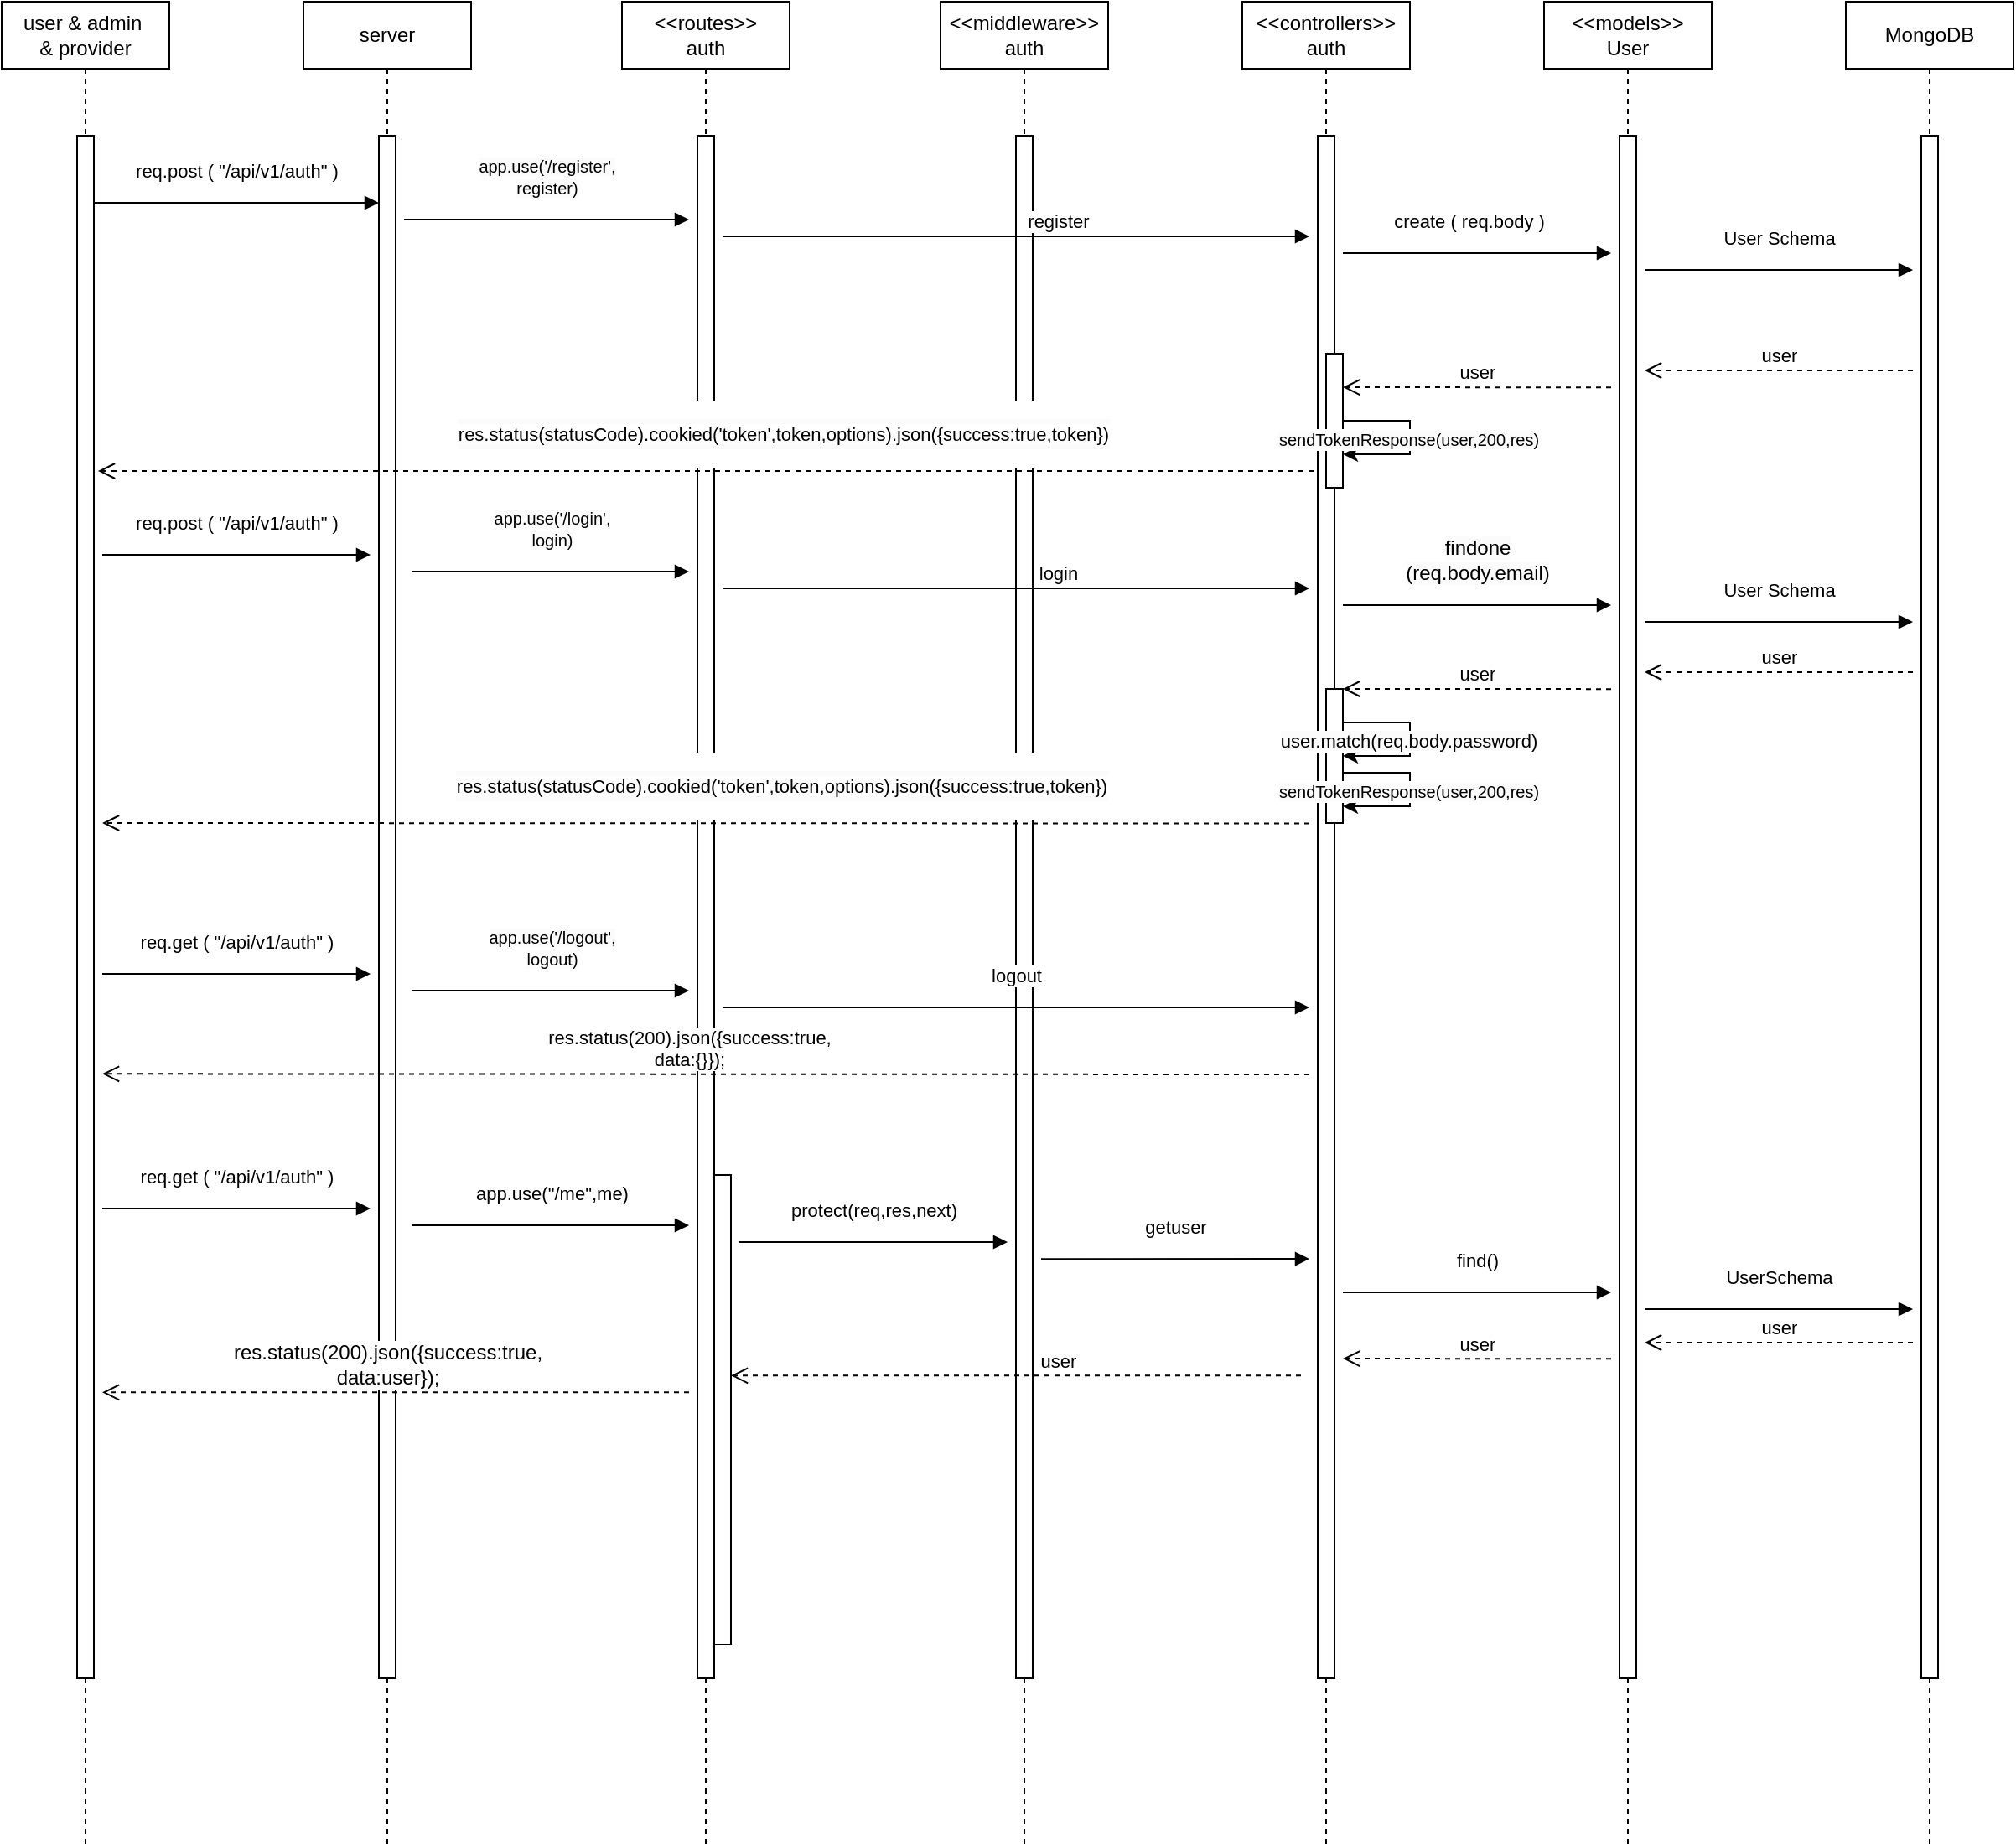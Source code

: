 <mxfile version="24.0.1" type="github">
  <diagram name="Page-1" id="2YBvvXClWsGukQMizWep">
    <mxGraphModel dx="2351" dy="1114" grid="1" gridSize="10" guides="1" tooltips="1" connect="1" arrows="1" fold="1" page="1" pageScale="1" pageWidth="850" pageHeight="1100" math="0" shadow="0">
      <root>
        <mxCell id="0" />
        <mxCell id="1" parent="0" />
        <mxCell id="aM9ryv3xv72pqoxQDRHE-5" value="server" style="shape=umlLifeline;perimeter=lifelinePerimeter;whiteSpace=wrap;html=1;container=0;dropTarget=0;collapsible=0;recursiveResize=0;outlineConnect=0;portConstraint=eastwest;newEdgeStyle={&quot;edgeStyle&quot;:&quot;elbowEdgeStyle&quot;,&quot;elbow&quot;:&quot;vertical&quot;,&quot;curved&quot;:0,&quot;rounded&quot;:0};" parent="1" vertex="1">
          <mxGeometry x="220" width="100" height="1100" as="geometry" />
        </mxCell>
        <mxCell id="aM9ryv3xv72pqoxQDRHE-6" value="" style="html=1;points=[];perimeter=orthogonalPerimeter;outlineConnect=0;targetShapes=umlLifeline;portConstraint=eastwest;newEdgeStyle={&quot;edgeStyle&quot;:&quot;elbowEdgeStyle&quot;,&quot;elbow&quot;:&quot;vertical&quot;,&quot;curved&quot;:0,&quot;rounded&quot;:0};" parent="aM9ryv3xv72pqoxQDRHE-5" vertex="1">
          <mxGeometry x="45" y="80" width="10" height="920" as="geometry" />
        </mxCell>
        <mxCell id="aM9ryv3xv72pqoxQDRHE-7" value="req.post ( &quot;/api/v1/auth&quot; )" style="html=1;verticalAlign=bottom;endArrow=block;edgeStyle=elbowEdgeStyle;elbow=vertical;curved=0;rounded=0;" parent="1" target="aM9ryv3xv72pqoxQDRHE-6" edge="1">
          <mxGeometry y="10" relative="1" as="geometry">
            <mxPoint x="95" y="120" as="sourcePoint" />
            <Array as="points">
              <mxPoint x="180" y="120" />
            </Array>
            <mxPoint as="offset" />
          </mxGeometry>
        </mxCell>
        <mxCell id="Cdip2eXrh4ikWAFANOAO-1" value="user &amp;amp; admin&amp;nbsp;&lt;div&gt;&amp;amp; provider&lt;/div&gt;" style="shape=umlLifeline;perimeter=lifelinePerimeter;whiteSpace=wrap;html=1;container=0;dropTarget=0;collapsible=0;recursiveResize=0;outlineConnect=0;portConstraint=eastwest;newEdgeStyle={&quot;edgeStyle&quot;:&quot;elbowEdgeStyle&quot;,&quot;elbow&quot;:&quot;vertical&quot;,&quot;curved&quot;:0,&quot;rounded&quot;:0};" vertex="1" parent="1">
          <mxGeometry x="40" width="100" height="1100" as="geometry" />
        </mxCell>
        <mxCell id="Cdip2eXrh4ikWAFANOAO-2" value="" style="html=1;points=[];perimeter=orthogonalPerimeter;outlineConnect=0;targetShapes=umlLifeline;portConstraint=eastwest;newEdgeStyle={&quot;edgeStyle&quot;:&quot;elbowEdgeStyle&quot;,&quot;elbow&quot;:&quot;vertical&quot;,&quot;curved&quot;:0,&quot;rounded&quot;:0};" vertex="1" parent="Cdip2eXrh4ikWAFANOAO-1">
          <mxGeometry x="45" y="80" width="10" height="920" as="geometry" />
        </mxCell>
        <mxCell id="Cdip2eXrh4ikWAFANOAO-3" value="&lt;span style=&quot;font-size: 10px; text-wrap: wrap; background-color: rgb(251, 251, 251);&quot;&gt;app.use(&#39;/register&#39;,&lt;/span&gt;&lt;br style=&quot;font-size: 10px; text-wrap: wrap; background-color: rgb(251, 251, 251);&quot;&gt;&lt;span style=&quot;font-size: 10px; text-wrap: wrap; background-color: rgb(251, 251, 251);&quot;&gt;register)&lt;/span&gt;" style="html=1;verticalAlign=bottom;endArrow=block;edgeStyle=elbowEdgeStyle;elbow=vertical;curved=0;rounded=0;" edge="1" parent="1">
          <mxGeometry y="10" relative="1" as="geometry">
            <mxPoint x="280" y="130" as="sourcePoint" />
            <Array as="points">
              <mxPoint x="365" y="130" />
            </Array>
            <mxPoint x="450" y="130" as="targetPoint" />
            <mxPoint as="offset" />
          </mxGeometry>
        </mxCell>
        <mxCell id="Cdip2eXrh4ikWAFANOAO-4" value="&amp;lt;&amp;lt;routes&amp;gt;&amp;gt;&lt;div&gt;auth&lt;/div&gt;" style="shape=umlLifeline;perimeter=lifelinePerimeter;whiteSpace=wrap;html=1;container=0;dropTarget=0;collapsible=0;recursiveResize=0;outlineConnect=0;portConstraint=eastwest;newEdgeStyle={&quot;edgeStyle&quot;:&quot;elbowEdgeStyle&quot;,&quot;elbow&quot;:&quot;vertical&quot;,&quot;curved&quot;:0,&quot;rounded&quot;:0};" vertex="1" parent="1">
          <mxGeometry x="410" width="100" height="1100" as="geometry" />
        </mxCell>
        <mxCell id="Cdip2eXrh4ikWAFANOAO-5" value="" style="html=1;points=[];perimeter=orthogonalPerimeter;outlineConnect=0;targetShapes=umlLifeline;portConstraint=eastwest;newEdgeStyle={&quot;edgeStyle&quot;:&quot;elbowEdgeStyle&quot;,&quot;elbow&quot;:&quot;vertical&quot;,&quot;curved&quot;:0,&quot;rounded&quot;:0};" vertex="1" parent="Cdip2eXrh4ikWAFANOAO-4">
          <mxGeometry x="45" y="80" width="10" height="920" as="geometry" />
        </mxCell>
        <mxCell id="Cdip2eXrh4ikWAFANOAO-6" value="&amp;lt;&amp;lt;middleware&amp;gt;&amp;gt;&lt;div&gt;auth&lt;/div&gt;" style="shape=umlLifeline;perimeter=lifelinePerimeter;whiteSpace=wrap;html=1;container=0;dropTarget=0;collapsible=0;recursiveResize=0;outlineConnect=0;portConstraint=eastwest;newEdgeStyle={&quot;edgeStyle&quot;:&quot;elbowEdgeStyle&quot;,&quot;elbow&quot;:&quot;vertical&quot;,&quot;curved&quot;:0,&quot;rounded&quot;:0};" vertex="1" parent="1">
          <mxGeometry x="600" width="100" height="1100" as="geometry" />
        </mxCell>
        <mxCell id="Cdip2eXrh4ikWAFANOAO-7" value="" style="html=1;points=[];perimeter=orthogonalPerimeter;outlineConnect=0;targetShapes=umlLifeline;portConstraint=eastwest;newEdgeStyle={&quot;edgeStyle&quot;:&quot;elbowEdgeStyle&quot;,&quot;elbow&quot;:&quot;vertical&quot;,&quot;curved&quot;:0,&quot;rounded&quot;:0};" vertex="1" parent="Cdip2eXrh4ikWAFANOAO-6">
          <mxGeometry x="45" y="80" width="10" height="920" as="geometry" />
        </mxCell>
        <mxCell id="Cdip2eXrh4ikWAFANOAO-8" value="register" style="html=1;verticalAlign=bottom;endArrow=block;edgeStyle=elbowEdgeStyle;elbow=vertical;curved=0;rounded=0;" edge="1" parent="1">
          <mxGeometry x="0.143" relative="1" as="geometry">
            <mxPoint x="470" y="140" as="sourcePoint" />
            <Array as="points">
              <mxPoint x="555" y="140" />
            </Array>
            <mxPoint x="820" y="140" as="targetPoint" />
            <mxPoint as="offset" />
          </mxGeometry>
        </mxCell>
        <mxCell id="Cdip2eXrh4ikWAFANOAO-11" value="&amp;lt;&amp;lt;controllers&amp;gt;&amp;gt;&lt;div&gt;auth&lt;/div&gt;" style="shape=umlLifeline;perimeter=lifelinePerimeter;whiteSpace=wrap;html=1;container=0;dropTarget=0;collapsible=0;recursiveResize=0;outlineConnect=0;portConstraint=eastwest;newEdgeStyle={&quot;edgeStyle&quot;:&quot;elbowEdgeStyle&quot;,&quot;elbow&quot;:&quot;vertical&quot;,&quot;curved&quot;:0,&quot;rounded&quot;:0};" vertex="1" parent="1">
          <mxGeometry x="780" width="100" height="1100" as="geometry" />
        </mxCell>
        <mxCell id="Cdip2eXrh4ikWAFANOAO-12" value="" style="html=1;points=[];perimeter=orthogonalPerimeter;outlineConnect=0;targetShapes=umlLifeline;portConstraint=eastwest;newEdgeStyle={&quot;edgeStyle&quot;:&quot;elbowEdgeStyle&quot;,&quot;elbow&quot;:&quot;vertical&quot;,&quot;curved&quot;:0,&quot;rounded&quot;:0};" vertex="1" parent="Cdip2eXrh4ikWAFANOAO-11">
          <mxGeometry x="45" y="80" width="10" height="920" as="geometry" />
        </mxCell>
        <mxCell id="Cdip2eXrh4ikWAFANOAO-105" value="" style="html=1;points=[];perimeter=orthogonalPerimeter;outlineConnect=0;targetShapes=umlLifeline;portConstraint=eastwest;newEdgeStyle={&quot;edgeStyle&quot;:&quot;elbowEdgeStyle&quot;,&quot;elbow&quot;:&quot;vertical&quot;,&quot;curved&quot;:0,&quot;rounded&quot;:0};" vertex="1" parent="Cdip2eXrh4ikWAFANOAO-11">
          <mxGeometry x="50" y="410" width="10" height="80" as="geometry" />
        </mxCell>
        <mxCell id="Cdip2eXrh4ikWAFANOAO-100" value="" style="endArrow=classic;html=1;rounded=0;" edge="1" parent="Cdip2eXrh4ikWAFANOAO-11">
          <mxGeometry width="50" height="50" relative="1" as="geometry">
            <mxPoint x="60" y="430" as="sourcePoint" />
            <mxPoint x="60" y="450" as="targetPoint" />
            <Array as="points">
              <mxPoint x="100" y="430" />
              <mxPoint x="100" y="450" />
            </Array>
          </mxGeometry>
        </mxCell>
        <mxCell id="Cdip2eXrh4ikWAFANOAO-102" value="&lt;span style=&quot;text-wrap: wrap; background-color: rgb(251, 251, 251);&quot;&gt;user.match(req.body.password)&lt;/span&gt;" style="edgeLabel;html=1;align=center;verticalAlign=middle;resizable=0;points=[];" vertex="1" connectable="0" parent="Cdip2eXrh4ikWAFANOAO-100">
          <mxGeometry x="0.009" y="-1" relative="1" as="geometry">
            <mxPoint as="offset" />
          </mxGeometry>
        </mxCell>
        <mxCell id="Cdip2eXrh4ikWAFANOAO-113" value="" style="html=1;points=[];perimeter=orthogonalPerimeter;outlineConnect=0;targetShapes=umlLifeline;portConstraint=eastwest;newEdgeStyle={&quot;edgeStyle&quot;:&quot;elbowEdgeStyle&quot;,&quot;elbow&quot;:&quot;vertical&quot;,&quot;curved&quot;:0,&quot;rounded&quot;:0};" vertex="1" parent="Cdip2eXrh4ikWAFANOAO-11">
          <mxGeometry x="50" y="210" width="10" height="80" as="geometry" />
        </mxCell>
        <mxCell id="Cdip2eXrh4ikWAFANOAO-106" value="" style="endArrow=classic;html=1;rounded=0;" edge="1" parent="Cdip2eXrh4ikWAFANOAO-11" target="Cdip2eXrh4ikWAFANOAO-105">
          <mxGeometry width="50" height="50" relative="1" as="geometry">
            <mxPoint x="60.0" y="420" as="sourcePoint" />
            <mxPoint x="60" y="440" as="targetPoint" />
            <Array as="points" />
          </mxGeometry>
        </mxCell>
        <mxCell id="Cdip2eXrh4ikWAFANOAO-108" value="" style="endArrow=classic;html=1;rounded=0;" edge="1" parent="Cdip2eXrh4ikWAFANOAO-11">
          <mxGeometry width="50" height="50" relative="1" as="geometry">
            <mxPoint x="60" y="460" as="sourcePoint" />
            <mxPoint x="60" y="480" as="targetPoint" />
            <Array as="points">
              <mxPoint x="100" y="460" />
              <mxPoint x="100" y="480" />
            </Array>
          </mxGeometry>
        </mxCell>
        <mxCell id="Cdip2eXrh4ikWAFANOAO-109" value="&lt;span style=&quot;font-size: 10px; text-wrap: wrap; background-color: rgb(251, 251, 251);&quot;&gt;sendTokenResponse(user,200,res)&lt;/span&gt;" style="edgeLabel;html=1;align=center;verticalAlign=middle;resizable=0;points=[];" vertex="1" connectable="0" parent="Cdip2eXrh4ikWAFANOAO-108">
          <mxGeometry x="0.009" y="-1" relative="1" as="geometry">
            <mxPoint as="offset" />
          </mxGeometry>
        </mxCell>
        <mxCell id="Cdip2eXrh4ikWAFANOAO-14" value="create ( req.body )" style="html=1;verticalAlign=bottom;endArrow=block;edgeStyle=elbowEdgeStyle;elbow=vertical;curved=0;rounded=0;" edge="1" parent="1">
          <mxGeometry x="-0.062" y="10" relative="1" as="geometry">
            <mxPoint x="840" y="150" as="sourcePoint" />
            <Array as="points">
              <mxPoint x="915" y="150" />
            </Array>
            <mxPoint x="1000" y="150" as="targetPoint" />
            <mxPoint as="offset" />
          </mxGeometry>
        </mxCell>
        <mxCell id="Cdip2eXrh4ikWAFANOAO-15" value="&amp;lt;&amp;lt;models&amp;gt;&amp;gt;&lt;div&gt;User&lt;/div&gt;" style="shape=umlLifeline;perimeter=lifelinePerimeter;whiteSpace=wrap;html=1;container=0;dropTarget=0;collapsible=0;recursiveResize=0;outlineConnect=0;portConstraint=eastwest;newEdgeStyle={&quot;edgeStyle&quot;:&quot;elbowEdgeStyle&quot;,&quot;elbow&quot;:&quot;vertical&quot;,&quot;curved&quot;:0,&quot;rounded&quot;:0};" vertex="1" parent="1">
          <mxGeometry x="960" width="100" height="1100" as="geometry" />
        </mxCell>
        <mxCell id="Cdip2eXrh4ikWAFANOAO-16" value="" style="html=1;points=[];perimeter=orthogonalPerimeter;outlineConnect=0;targetShapes=umlLifeline;portConstraint=eastwest;newEdgeStyle={&quot;edgeStyle&quot;:&quot;elbowEdgeStyle&quot;,&quot;elbow&quot;:&quot;vertical&quot;,&quot;curved&quot;:0,&quot;rounded&quot;:0};" vertex="1" parent="Cdip2eXrh4ikWAFANOAO-15">
          <mxGeometry x="45" y="80" width="10" height="920" as="geometry" />
        </mxCell>
        <mxCell id="Cdip2eXrh4ikWAFANOAO-17" value="MongoDB" style="shape=umlLifeline;perimeter=lifelinePerimeter;whiteSpace=wrap;html=1;container=0;dropTarget=0;collapsible=0;recursiveResize=0;outlineConnect=0;portConstraint=eastwest;newEdgeStyle={&quot;edgeStyle&quot;:&quot;elbowEdgeStyle&quot;,&quot;elbow&quot;:&quot;vertical&quot;,&quot;curved&quot;:0,&quot;rounded&quot;:0};" vertex="1" parent="1">
          <mxGeometry x="1140" width="100" height="1100" as="geometry" />
        </mxCell>
        <mxCell id="Cdip2eXrh4ikWAFANOAO-18" value="" style="html=1;points=[];perimeter=orthogonalPerimeter;outlineConnect=0;targetShapes=umlLifeline;portConstraint=eastwest;newEdgeStyle={&quot;edgeStyle&quot;:&quot;elbowEdgeStyle&quot;,&quot;elbow&quot;:&quot;vertical&quot;,&quot;curved&quot;:0,&quot;rounded&quot;:0};" vertex="1" parent="Cdip2eXrh4ikWAFANOAO-17">
          <mxGeometry x="45" y="80" width="10" height="920" as="geometry" />
        </mxCell>
        <mxCell id="Cdip2eXrh4ikWAFANOAO-19" value="User Schema" style="html=1;verticalAlign=bottom;endArrow=block;edgeStyle=elbowEdgeStyle;elbow=vertical;curved=0;rounded=0;" edge="1" parent="1">
          <mxGeometry y="10" relative="1" as="geometry">
            <mxPoint x="1020" y="160" as="sourcePoint" />
            <Array as="points">
              <mxPoint x="1095" y="160" />
            </Array>
            <mxPoint x="1180" y="160" as="targetPoint" />
            <mxPoint as="offset" />
          </mxGeometry>
        </mxCell>
        <mxCell id="Cdip2eXrh4ikWAFANOAO-22" value="user" style="html=1;verticalAlign=bottom;endArrow=open;dashed=1;endSize=8;edgeStyle=elbowEdgeStyle;elbow=vertical;curved=0;rounded=0;" edge="1" parent="1">
          <mxGeometry relative="1" as="geometry">
            <mxPoint x="1020" y="220" as="targetPoint" />
            <Array as="points" />
            <mxPoint x="1180" y="220" as="sourcePoint" />
            <mxPoint as="offset" />
          </mxGeometry>
        </mxCell>
        <mxCell id="Cdip2eXrh4ikWAFANOAO-23" value="user" style="html=1;verticalAlign=bottom;endArrow=open;dashed=1;endSize=8;edgeStyle=elbowEdgeStyle;elbow=vertical;curved=0;rounded=0;" edge="1" parent="1">
          <mxGeometry relative="1" as="geometry">
            <mxPoint x="840" y="230.14" as="targetPoint" />
            <Array as="points" />
            <mxPoint x="1000" y="230.14" as="sourcePoint" />
            <mxPoint as="offset" />
          </mxGeometry>
        </mxCell>
        <mxCell id="Cdip2eXrh4ikWAFANOAO-24" value="req.post ( &quot;/api/v1/auth&quot; )" style="html=1;verticalAlign=bottom;endArrow=block;edgeStyle=elbowEdgeStyle;elbow=vertical;curved=0;rounded=0;" edge="1" parent="1">
          <mxGeometry y="10" relative="1" as="geometry">
            <mxPoint x="100" y="330" as="sourcePoint" />
            <Array as="points">
              <mxPoint x="185" y="330" />
            </Array>
            <mxPoint x="260" y="330" as="targetPoint" />
            <mxPoint as="offset" />
          </mxGeometry>
        </mxCell>
        <mxCell id="Cdip2eXrh4ikWAFANOAO-25" value="&lt;p style=&quot;text-wrap: wrap; background-color: rgb(251, 251, 251); line-height: 18px;&quot;&gt;&lt;span style=&quot;background-color: rgb(255, 255, 255);&quot;&gt;res.status(statusCode).cookied(&#39;token&#39;,token,options).json({success:true,token})&lt;/span&gt;&lt;/p&gt;" style="html=1;verticalAlign=bottom;endArrow=open;dashed=1;endSize=8;edgeStyle=elbowEdgeStyle;elbow=vertical;curved=0;rounded=0;" edge="1" parent="1">
          <mxGeometry x="-0.125" relative="1" as="geometry">
            <mxPoint x="100" y="490" as="targetPoint" />
            <Array as="points">
              <mxPoint x="195" y="490" />
            </Array>
            <mxPoint x="820" y="490.27" as="sourcePoint" />
            <mxPoint as="offset" />
          </mxGeometry>
        </mxCell>
        <mxCell id="Cdip2eXrh4ikWAFANOAO-26" value="&lt;span style=&quot;font-size: 10px; text-wrap: wrap; background-color: rgb(251, 251, 251);&quot;&gt;app.use(&#39;/login&#39;,&lt;/span&gt;&lt;br style=&quot;font-size: 10px; text-wrap: wrap; background-color: rgb(251, 251, 251);&quot;&gt;&lt;span style=&quot;font-size: 10px; text-wrap: wrap; background-color: rgb(251, 251, 251);&quot;&gt;login)&lt;/span&gt;" style="html=1;verticalAlign=bottom;endArrow=block;edgeStyle=elbowEdgeStyle;elbow=vertical;curved=0;rounded=0;" edge="1" parent="1">
          <mxGeometry y="10" relative="1" as="geometry">
            <mxPoint x="285" y="340" as="sourcePoint" />
            <Array as="points">
              <mxPoint x="370" y="340" />
            </Array>
            <mxPoint x="450" y="340" as="targetPoint" />
            <mxPoint as="offset" />
          </mxGeometry>
        </mxCell>
        <mxCell id="Cdip2eXrh4ikWAFANOAO-28" value="login" style="html=1;verticalAlign=bottom;endArrow=block;edgeStyle=elbowEdgeStyle;elbow=vertical;curved=0;rounded=0;" edge="1" parent="1">
          <mxGeometry x="0.143" relative="1" as="geometry">
            <mxPoint x="470" y="350" as="sourcePoint" />
            <Array as="points">
              <mxPoint x="560" y="350" />
            </Array>
            <mxPoint x="820" y="350" as="targetPoint" />
            <mxPoint as="offset" />
          </mxGeometry>
        </mxCell>
        <mxCell id="Cdip2eXrh4ikWAFANOAO-29" value="&lt;span style=&quot;font-size: 12px; text-wrap: wrap; background-color: rgb(251, 251, 251);&quot;&gt;findone (req.body.email)&lt;/span&gt;" style="html=1;verticalAlign=bottom;endArrow=block;edgeStyle=elbowEdgeStyle;elbow=vertical;curved=0;rounded=0;" edge="1" parent="1">
          <mxGeometry y="10" relative="1" as="geometry">
            <mxPoint x="840" y="360" as="sourcePoint" />
            <Array as="points">
              <mxPoint x="920" y="360" />
            </Array>
            <mxPoint x="1000" y="360" as="targetPoint" />
            <mxPoint as="offset" />
          </mxGeometry>
        </mxCell>
        <mxCell id="Cdip2eXrh4ikWAFANOAO-30" value="User Schema" style="html=1;verticalAlign=bottom;endArrow=block;edgeStyle=elbowEdgeStyle;elbow=vertical;curved=0;rounded=0;" edge="1" parent="1">
          <mxGeometry y="10" relative="1" as="geometry">
            <mxPoint x="1020" y="370" as="sourcePoint" />
            <Array as="points">
              <mxPoint x="1100" y="370" />
            </Array>
            <mxPoint x="1180" y="370" as="targetPoint" />
            <mxPoint as="offset" />
          </mxGeometry>
        </mxCell>
        <mxCell id="Cdip2eXrh4ikWAFANOAO-32" value="user" style="html=1;verticalAlign=bottom;endArrow=open;dashed=1;endSize=8;edgeStyle=elbowEdgeStyle;elbow=vertical;curved=0;rounded=0;" edge="1" parent="1">
          <mxGeometry relative="1" as="geometry">
            <mxPoint x="1020" y="400" as="targetPoint" />
            <Array as="points" />
            <mxPoint x="1180" y="400" as="sourcePoint" />
            <mxPoint as="offset" />
          </mxGeometry>
        </mxCell>
        <mxCell id="Cdip2eXrh4ikWAFANOAO-58" value="req.get ( &quot;/api/v1/auth&quot; )" style="html=1;verticalAlign=bottom;endArrow=block;edgeStyle=elbowEdgeStyle;elbow=vertical;curved=0;rounded=0;" edge="1" parent="1">
          <mxGeometry y="10" relative="1" as="geometry">
            <mxPoint x="100" y="580" as="sourcePoint" />
            <Array as="points">
              <mxPoint x="185" y="580" />
            </Array>
            <mxPoint x="260" y="580" as="targetPoint" />
            <mxPoint as="offset" />
          </mxGeometry>
        </mxCell>
        <mxCell id="Cdip2eXrh4ikWAFANOAO-59" value="&lt;span style=&quot;text-wrap: wrap;&quot;&gt;&lt;font style=&quot;font-size: 11px;&quot;&gt;res.status(200).json({success:true, data:{}});&lt;/font&gt;&lt;/span&gt;" style="html=1;verticalAlign=bottom;endArrow=open;dashed=1;endSize=8;edgeStyle=elbowEdgeStyle;elbow=vertical;curved=0;rounded=0;" edge="1" parent="1">
          <mxGeometry x="0.029" relative="1" as="geometry">
            <mxPoint x="100" y="639.66" as="targetPoint" />
            <Array as="points">
              <mxPoint x="195" y="639.66" />
            </Array>
            <mxPoint x="820" y="640" as="sourcePoint" />
            <mxPoint as="offset" />
          </mxGeometry>
        </mxCell>
        <mxCell id="Cdip2eXrh4ikWAFANOAO-60" value="&lt;span style=&quot;font-size: 10px; text-wrap: wrap; background-color: rgb(251, 251, 251);&quot;&gt;app.use(&#39;/logout&#39;,&lt;/span&gt;&lt;br style=&quot;font-size: 10px; text-wrap: wrap; background-color: rgb(251, 251, 251);&quot;&gt;&lt;span style=&quot;font-size: 10px; text-wrap: wrap; background-color: rgb(251, 251, 251);&quot;&gt;logout)&lt;/span&gt;" style="html=1;verticalAlign=bottom;endArrow=block;edgeStyle=elbowEdgeStyle;elbow=vertical;curved=0;rounded=0;" edge="1" parent="1">
          <mxGeometry x="0.003" y="10" relative="1" as="geometry">
            <mxPoint x="285" y="590" as="sourcePoint" />
            <Array as="points">
              <mxPoint x="370" y="590" />
            </Array>
            <mxPoint x="450" y="590" as="targetPoint" />
            <mxPoint as="offset" />
          </mxGeometry>
        </mxCell>
        <mxCell id="Cdip2eXrh4ikWAFANOAO-61" value="logout" style="html=1;verticalAlign=bottom;endArrow=block;edgeStyle=elbowEdgeStyle;elbow=vertical;curved=0;rounded=0;" edge="1" parent="1">
          <mxGeometry y="10" relative="1" as="geometry">
            <mxPoint x="470" y="600" as="sourcePoint" />
            <Array as="points">
              <mxPoint x="560" y="600" />
            </Array>
            <mxPoint x="820" y="600" as="targetPoint" />
            <mxPoint as="offset" />
          </mxGeometry>
        </mxCell>
        <mxCell id="Cdip2eXrh4ikWAFANOAO-71" value="" style="html=1;points=[];perimeter=orthogonalPerimeter;outlineConnect=0;targetShapes=umlLifeline;portConstraint=eastwest;newEdgeStyle={&quot;edgeStyle&quot;:&quot;elbowEdgeStyle&quot;,&quot;elbow&quot;:&quot;vertical&quot;,&quot;curved&quot;:0,&quot;rounded&quot;:0};" vertex="1" parent="1">
          <mxGeometry x="465" y="700" width="10" height="280" as="geometry" />
        </mxCell>
        <mxCell id="Cdip2eXrh4ikWAFANOAO-72" value="req.get ( &quot;/api/v1/auth&quot; )" style="html=1;verticalAlign=bottom;endArrow=block;edgeStyle=elbowEdgeStyle;elbow=vertical;curved=0;rounded=0;" edge="1" parent="1">
          <mxGeometry y="10" relative="1" as="geometry">
            <mxPoint x="100" y="720" as="sourcePoint" />
            <Array as="points">
              <mxPoint x="185" y="720" />
            </Array>
            <mxPoint x="260" y="720" as="targetPoint" />
            <mxPoint as="offset" />
          </mxGeometry>
        </mxCell>
        <mxCell id="Cdip2eXrh4ikWAFANOAO-73" value="&lt;span style=&quot;font-size: 12px; text-wrap: wrap;&quot;&gt;res.status(200).json({success:true, data:user});&lt;/span&gt;" style="html=1;verticalAlign=bottom;endArrow=open;dashed=1;endSize=8;edgeStyle=elbowEdgeStyle;elbow=vertical;curved=0;rounded=0;" edge="1" parent="1">
          <mxGeometry x="0.029" relative="1" as="geometry">
            <mxPoint x="100" y="829.67" as="targetPoint" />
            <Array as="points">
              <mxPoint x="190" y="829.67" />
            </Array>
            <mxPoint x="450" y="829.67" as="sourcePoint" />
            <mxPoint as="offset" />
          </mxGeometry>
        </mxCell>
        <mxCell id="Cdip2eXrh4ikWAFANOAO-74" value="app.use(&quot;/me&quot;,me)" style="html=1;verticalAlign=bottom;endArrow=block;edgeStyle=elbowEdgeStyle;elbow=vertical;curved=0;rounded=0;" edge="1" parent="1">
          <mxGeometry x="0.003" y="10" relative="1" as="geometry">
            <mxPoint x="285" y="730" as="sourcePoint" />
            <Array as="points">
              <mxPoint x="370" y="730" />
            </Array>
            <mxPoint x="450" y="730" as="targetPoint" />
            <mxPoint as="offset" />
          </mxGeometry>
        </mxCell>
        <mxCell id="Cdip2eXrh4ikWAFANOAO-75" value="protect(req,res,next)" style="html=1;verticalAlign=bottom;endArrow=block;edgeStyle=elbowEdgeStyle;elbow=vertical;curved=0;rounded=0;" edge="1" parent="1">
          <mxGeometry y="10" relative="1" as="geometry">
            <mxPoint x="480" y="740" as="sourcePoint" />
            <Array as="points">
              <mxPoint x="560" y="740" />
            </Array>
            <mxPoint x="640" y="740" as="targetPoint" />
            <mxPoint as="offset" />
          </mxGeometry>
        </mxCell>
        <mxCell id="Cdip2eXrh4ikWAFANOAO-78" value="user" style="html=1;verticalAlign=bottom;endArrow=open;dashed=1;endSize=8;edgeStyle=elbowEdgeStyle;elbow=vertical;curved=0;rounded=0;" edge="1" parent="1">
          <mxGeometry x="-0.147" relative="1" as="geometry">
            <mxPoint x="475" y="819.67" as="targetPoint" />
            <Array as="points">
              <mxPoint x="575" y="819.67" />
            </Array>
            <mxPoint x="815" y="819.67" as="sourcePoint" />
            <mxPoint as="offset" />
          </mxGeometry>
        </mxCell>
        <mxCell id="Cdip2eXrh4ikWAFANOAO-80" value="user" style="html=1;verticalAlign=bottom;endArrow=open;dashed=1;endSize=8;edgeStyle=elbowEdgeStyle;elbow=vertical;curved=0;rounded=0;" edge="1" parent="1">
          <mxGeometry relative="1" as="geometry">
            <mxPoint x="840" y="809.67" as="targetPoint" />
            <Array as="points" />
            <mxPoint x="1000" y="809.67" as="sourcePoint" />
            <mxPoint as="offset" />
          </mxGeometry>
        </mxCell>
        <mxCell id="Cdip2eXrh4ikWAFANOAO-87" value="user" style="html=1;verticalAlign=bottom;endArrow=open;dashed=1;endSize=8;edgeStyle=elbowEdgeStyle;elbow=vertical;curved=0;rounded=0;" edge="1" parent="1">
          <mxGeometry relative="1" as="geometry">
            <mxPoint x="1020" y="800" as="targetPoint" />
            <Array as="points" />
            <mxPoint x="1180" y="800" as="sourcePoint" />
            <mxPoint as="offset" />
          </mxGeometry>
        </mxCell>
        <mxCell id="Cdip2eXrh4ikWAFANOAO-90" value="UserSchema" style="html=1;verticalAlign=bottom;endArrow=block;edgeStyle=elbowEdgeStyle;elbow=vertical;curved=0;rounded=0;" edge="1" parent="1">
          <mxGeometry y="10" relative="1" as="geometry">
            <mxPoint x="1020" y="780" as="sourcePoint" />
            <Array as="points">
              <mxPoint x="1100" y="780" />
            </Array>
            <mxPoint x="1180" y="780" as="targetPoint" />
            <mxPoint as="offset" />
          </mxGeometry>
        </mxCell>
        <mxCell id="Cdip2eXrh4ikWAFANOAO-92" value="getuser" style="html=1;verticalAlign=bottom;endArrow=block;edgeStyle=elbowEdgeStyle;elbow=vertical;curved=0;rounded=0;" edge="1" parent="1">
          <mxGeometry y="10" relative="1" as="geometry">
            <mxPoint x="660" y="750.07" as="sourcePoint" />
            <Array as="points" />
            <mxPoint x="820" y="750.07" as="targetPoint" />
            <mxPoint as="offset" />
          </mxGeometry>
        </mxCell>
        <mxCell id="Cdip2eXrh4ikWAFANOAO-94" value="find()" style="html=1;verticalAlign=bottom;endArrow=block;edgeStyle=elbowEdgeStyle;elbow=vertical;curved=0;rounded=0;" edge="1" parent="1">
          <mxGeometry y="10" relative="1" as="geometry">
            <mxPoint x="840" y="770" as="sourcePoint" />
            <Array as="points">
              <mxPoint x="920" y="770" />
            </Array>
            <mxPoint x="1000" y="770" as="targetPoint" />
            <mxPoint as="offset" />
          </mxGeometry>
        </mxCell>
        <mxCell id="Cdip2eXrh4ikWAFANOAO-101" value="user" style="html=1;verticalAlign=bottom;endArrow=open;dashed=1;endSize=8;edgeStyle=elbowEdgeStyle;elbow=vertical;curved=0;rounded=0;" edge="1" parent="1">
          <mxGeometry relative="1" as="geometry">
            <mxPoint x="840" y="410.07" as="targetPoint" />
            <Array as="points" />
            <mxPoint x="1000" y="410.07" as="sourcePoint" />
            <mxPoint as="offset" />
          </mxGeometry>
        </mxCell>
        <mxCell id="Cdip2eXrh4ikWAFANOAO-112" value="&lt;p style=&quot;text-wrap: wrap; background-color: rgb(251, 251, 251); line-height: 18px;&quot;&gt;&lt;span style=&quot;background-color: rgb(255, 255, 255);&quot;&gt;res.status(statusCode).cookied(&#39;token&#39;,token,options).json({success:true,token})&lt;/span&gt;&lt;br&gt;&lt;/p&gt;" style="html=1;verticalAlign=bottom;endArrow=open;dashed=1;endSize=8;edgeStyle=elbowEdgeStyle;elbow=vertical;curved=0;rounded=0;" edge="1" parent="1">
          <mxGeometry x="-0.125" relative="1" as="geometry">
            <mxPoint x="97.5" y="280" as="targetPoint" />
            <Array as="points">
              <mxPoint x="192.5" y="280" />
            </Array>
            <mxPoint x="822.5" y="280" as="sourcePoint" />
            <mxPoint as="offset" />
          </mxGeometry>
        </mxCell>
        <mxCell id="Cdip2eXrh4ikWAFANOAO-115" value="" style="endArrow=classic;html=1;rounded=0;" edge="1" parent="1">
          <mxGeometry width="50" height="50" relative="1" as="geometry">
            <mxPoint x="840" y="250" as="sourcePoint" />
            <mxPoint x="840" y="270" as="targetPoint" />
            <Array as="points">
              <mxPoint x="880" y="250" />
              <mxPoint x="880" y="270" />
            </Array>
          </mxGeometry>
        </mxCell>
        <mxCell id="Cdip2eXrh4ikWAFANOAO-116" value="&lt;span style=&quot;font-size: 10px; text-wrap: wrap; background-color: rgb(251, 251, 251);&quot;&gt;sendTokenResponse(user,200,res)&lt;/span&gt;" style="edgeLabel;html=1;align=center;verticalAlign=middle;resizable=0;points=[];" vertex="1" connectable="0" parent="Cdip2eXrh4ikWAFANOAO-115">
          <mxGeometry x="0.009" y="-1" relative="1" as="geometry">
            <mxPoint as="offset" />
          </mxGeometry>
        </mxCell>
      </root>
    </mxGraphModel>
  </diagram>
</mxfile>
